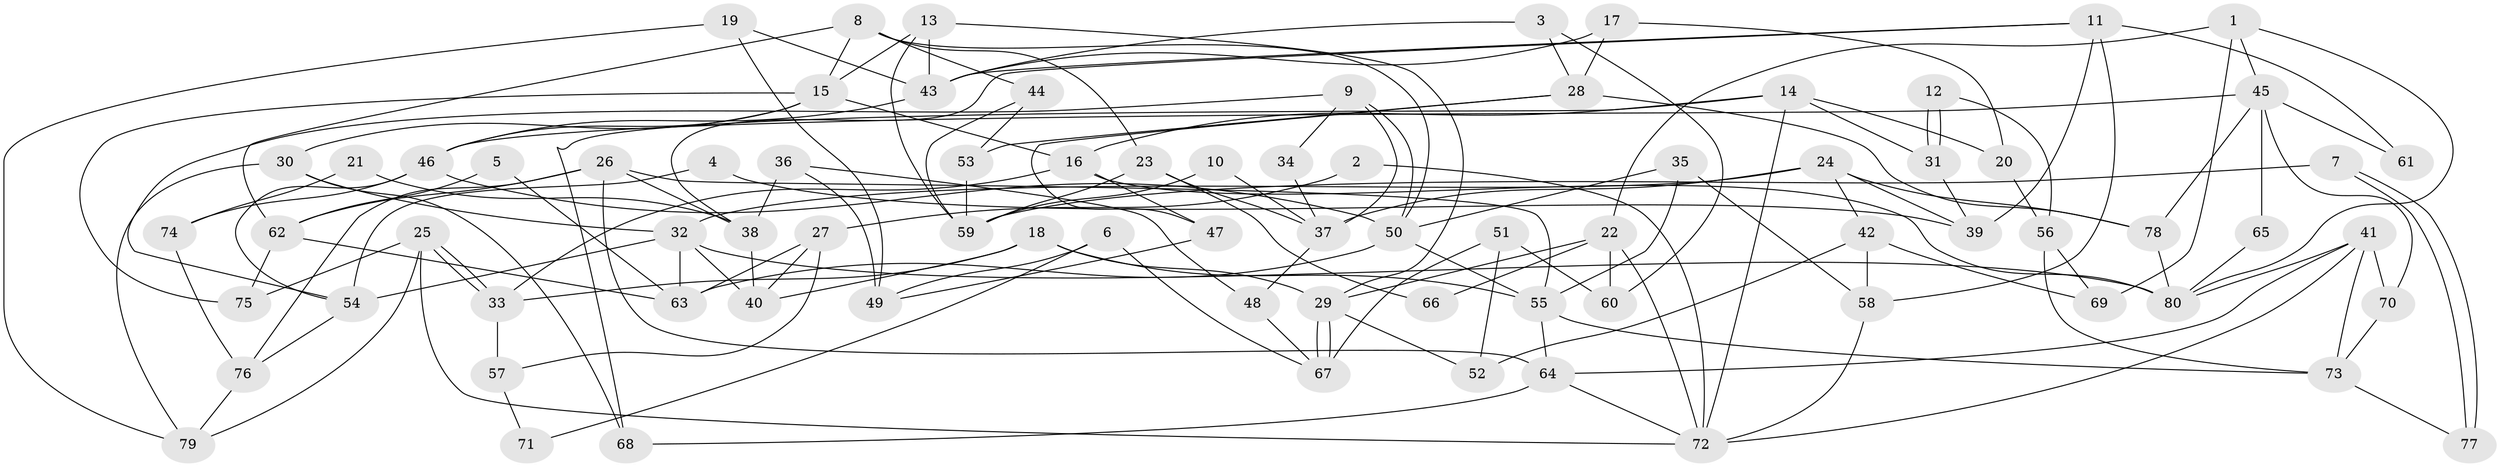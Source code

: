 // coarse degree distribution, {9: 0.075, 7: 0.175, 4: 0.175, 6: 0.175, 3: 0.05, 5: 0.25, 1: 0.025, 2: 0.05, 11: 0.025}
// Generated by graph-tools (version 1.1) at 2025/48/03/06/25 01:48:57]
// undirected, 80 vertices, 160 edges
graph export_dot {
graph [start="1"]
  node [color=gray90,style=filled];
  1;
  2;
  3;
  4;
  5;
  6;
  7;
  8;
  9;
  10;
  11;
  12;
  13;
  14;
  15;
  16;
  17;
  18;
  19;
  20;
  21;
  22;
  23;
  24;
  25;
  26;
  27;
  28;
  29;
  30;
  31;
  32;
  33;
  34;
  35;
  36;
  37;
  38;
  39;
  40;
  41;
  42;
  43;
  44;
  45;
  46;
  47;
  48;
  49;
  50;
  51;
  52;
  53;
  54;
  55;
  56;
  57;
  58;
  59;
  60;
  61;
  62;
  63;
  64;
  65;
  66;
  67;
  68;
  69;
  70;
  71;
  72;
  73;
  74;
  75;
  76;
  77;
  78;
  79;
  80;
  1 -- 45;
  1 -- 80;
  1 -- 22;
  1 -- 69;
  2 -- 72;
  2 -- 27;
  3 -- 43;
  3 -- 60;
  3 -- 28;
  4 -- 54;
  4 -- 39;
  5 -- 62;
  5 -- 63;
  6 -- 49;
  6 -- 67;
  6 -- 71;
  7 -- 59;
  7 -- 77;
  7 -- 77;
  8 -- 50;
  8 -- 15;
  8 -- 23;
  8 -- 44;
  8 -- 62;
  9 -- 50;
  9 -- 54;
  9 -- 34;
  9 -- 37;
  10 -- 37;
  10 -- 59;
  11 -- 39;
  11 -- 58;
  11 -- 38;
  11 -- 43;
  11 -- 61;
  12 -- 31;
  12 -- 31;
  12 -- 56;
  13 -- 15;
  13 -- 43;
  13 -- 29;
  13 -- 59;
  14 -- 72;
  14 -- 16;
  14 -- 20;
  14 -- 31;
  14 -- 68;
  15 -- 16;
  15 -- 30;
  15 -- 46;
  15 -- 75;
  16 -- 33;
  16 -- 80;
  16 -- 47;
  17 -- 20;
  17 -- 28;
  17 -- 43;
  18 -- 40;
  18 -- 29;
  18 -- 33;
  18 -- 55;
  19 -- 79;
  19 -- 43;
  19 -- 49;
  20 -- 56;
  21 -- 74;
  21 -- 38;
  22 -- 29;
  22 -- 60;
  22 -- 66;
  22 -- 72;
  23 -- 37;
  23 -- 59;
  23 -- 66;
  24 -- 32;
  24 -- 78;
  24 -- 37;
  24 -- 39;
  24 -- 42;
  25 -- 72;
  25 -- 33;
  25 -- 33;
  25 -- 75;
  25 -- 79;
  26 -- 62;
  26 -- 55;
  26 -- 38;
  26 -- 64;
  26 -- 76;
  27 -- 40;
  27 -- 63;
  27 -- 57;
  28 -- 53;
  28 -- 47;
  28 -- 78;
  29 -- 67;
  29 -- 67;
  29 -- 52;
  30 -- 68;
  30 -- 32;
  30 -- 79;
  31 -- 39;
  32 -- 54;
  32 -- 80;
  32 -- 40;
  32 -- 63;
  33 -- 57;
  34 -- 37;
  35 -- 55;
  35 -- 50;
  35 -- 58;
  36 -- 38;
  36 -- 49;
  36 -- 48;
  37 -- 48;
  38 -- 40;
  41 -- 72;
  41 -- 64;
  41 -- 70;
  41 -- 73;
  41 -- 80;
  42 -- 58;
  42 -- 52;
  42 -- 69;
  43 -- 46;
  44 -- 59;
  44 -- 53;
  45 -- 46;
  45 -- 70;
  45 -- 61;
  45 -- 65;
  45 -- 78;
  46 -- 50;
  46 -- 54;
  46 -- 74;
  47 -- 49;
  48 -- 67;
  50 -- 63;
  50 -- 55;
  51 -- 52;
  51 -- 67;
  51 -- 60;
  53 -- 59;
  54 -- 76;
  55 -- 64;
  55 -- 73;
  56 -- 73;
  56 -- 69;
  57 -- 71;
  58 -- 72;
  62 -- 75;
  62 -- 63;
  64 -- 68;
  64 -- 72;
  65 -- 80;
  70 -- 73;
  73 -- 77;
  74 -- 76;
  76 -- 79;
  78 -- 80;
}
